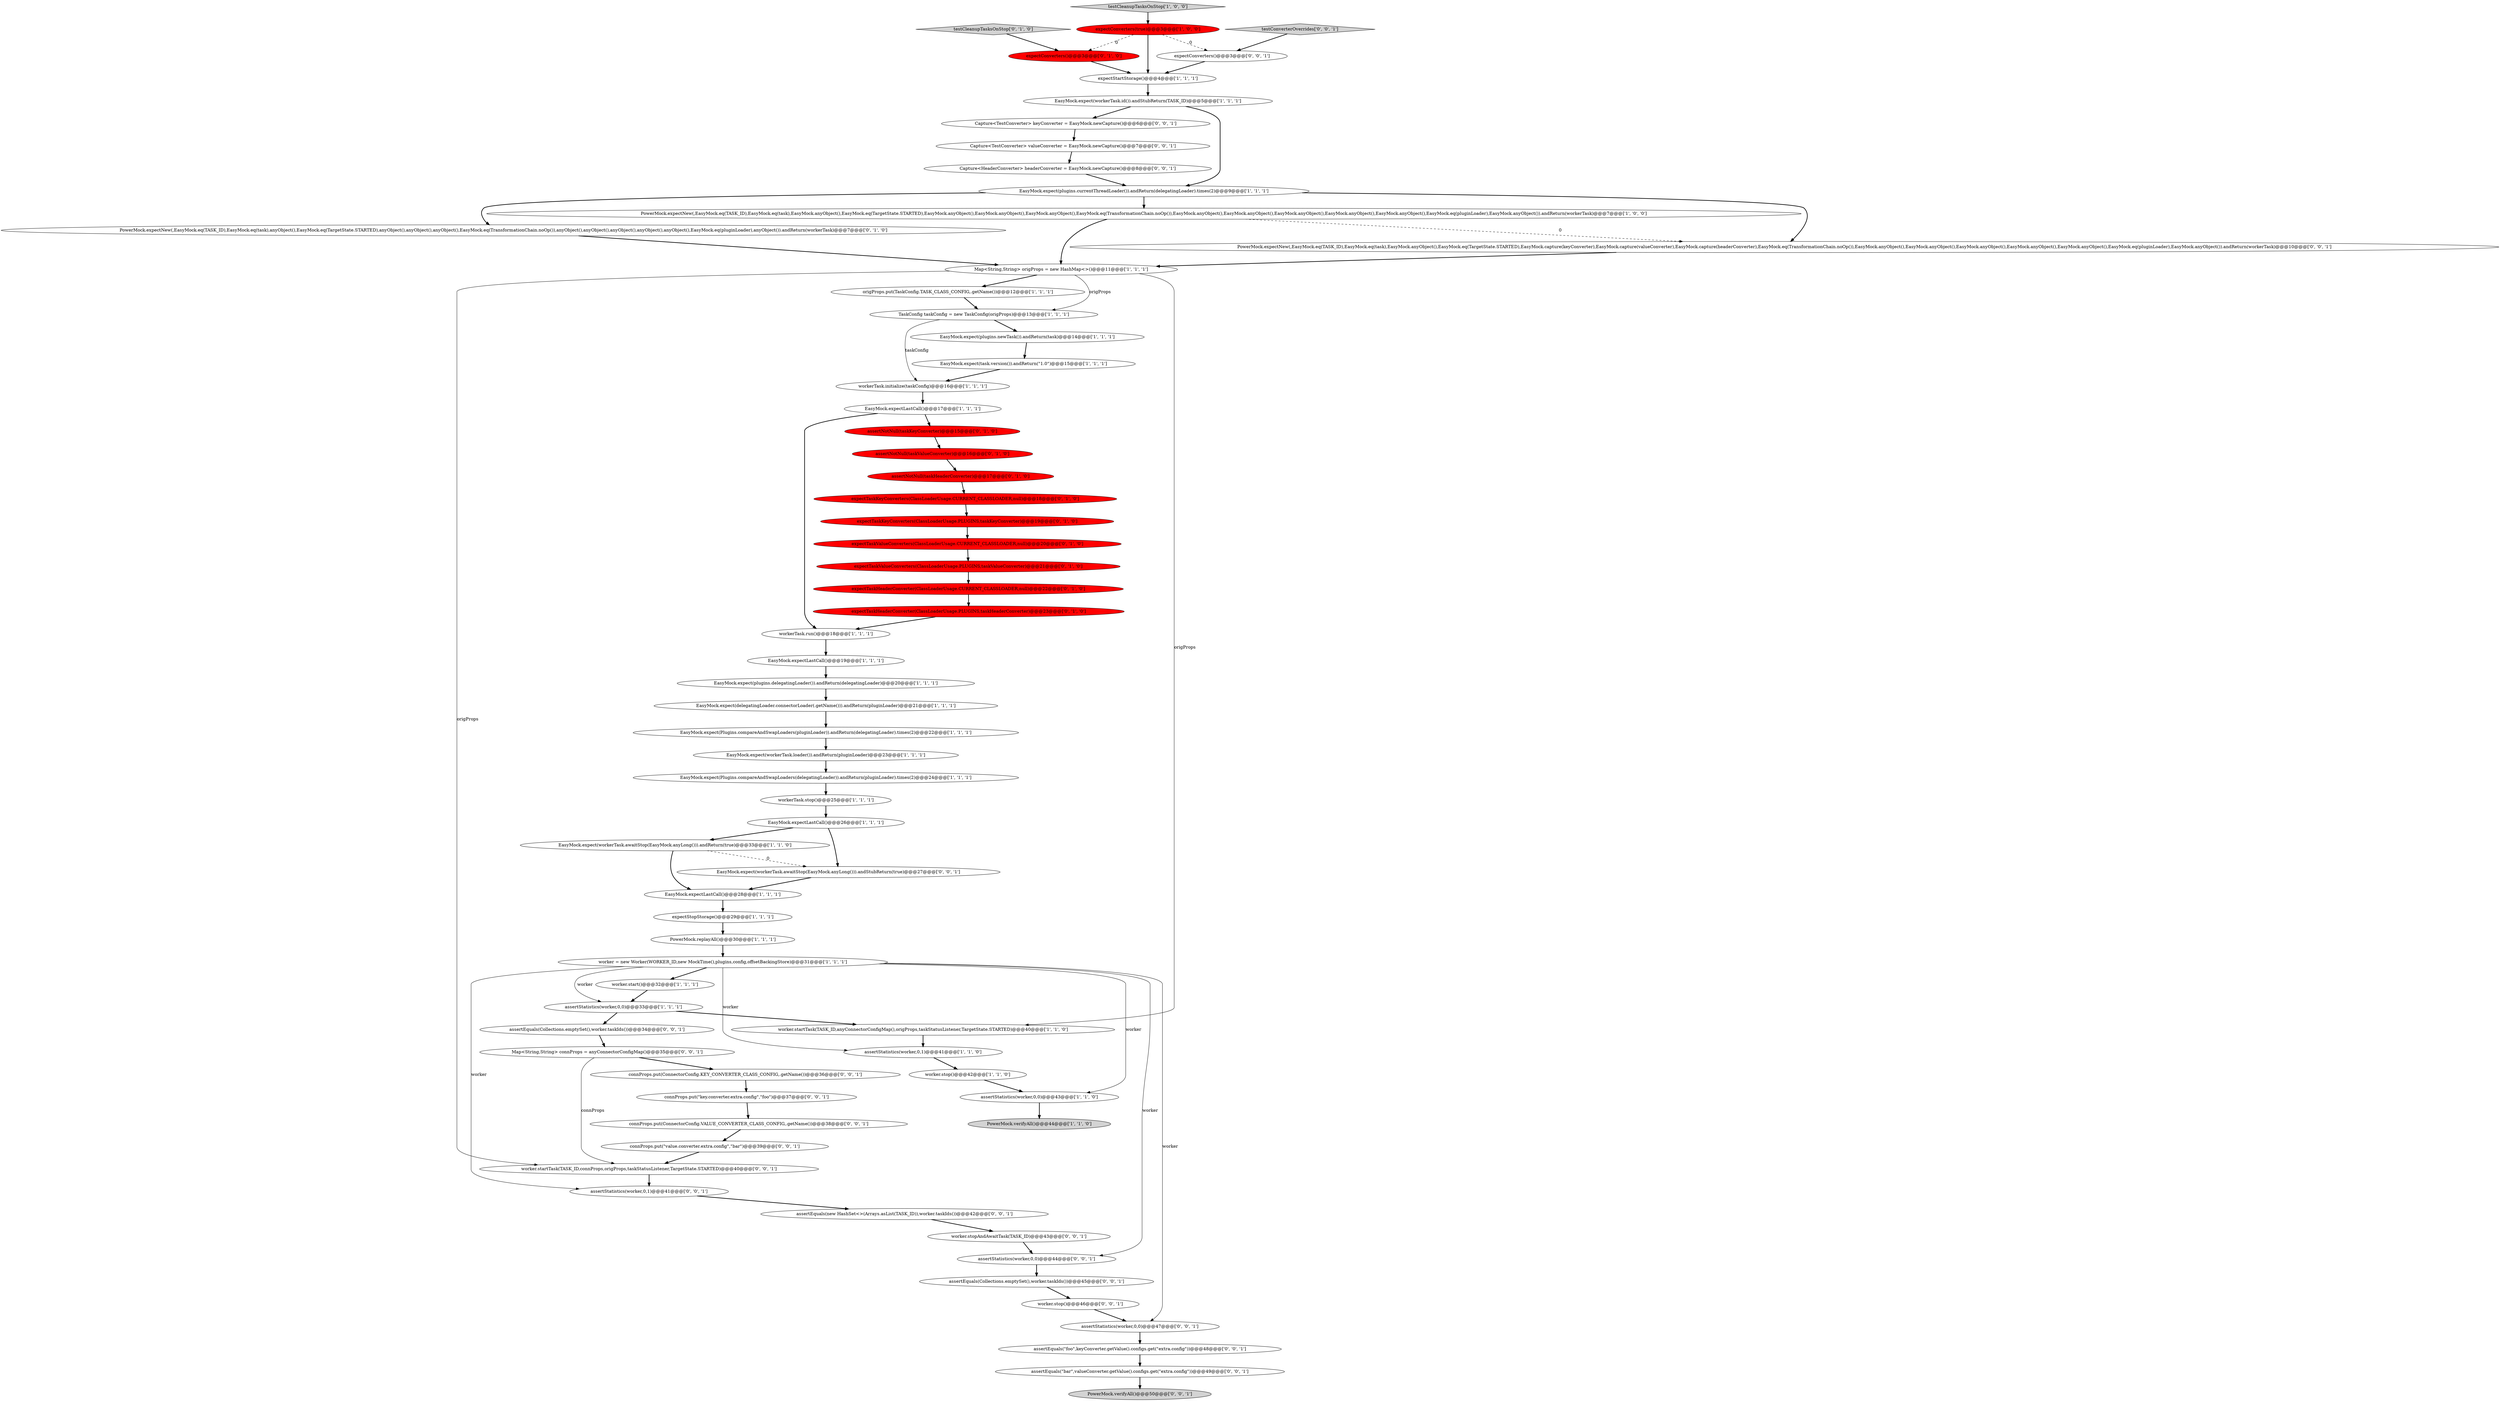 digraph {
4 [style = filled, label = "EasyMock.expect(Plugins.compareAndSwapLoaders(delegatingLoader)).andReturn(pluginLoader).times(2)@@@24@@@['1', '1', '1']", fillcolor = white, shape = ellipse image = "AAA0AAABBB1BBB"];
5 [style = filled, label = "EasyMock.expect(workerTask.awaitStop(EasyMock.anyLong())).andReturn(true)@@@33@@@['1', '1', '0']", fillcolor = white, shape = ellipse image = "AAA0AAABBB1BBB"];
11 [style = filled, label = "EasyMock.expectLastCall()@@@28@@@['1', '1', '1']", fillcolor = white, shape = ellipse image = "AAA0AAABBB1BBB"];
50 [style = filled, label = "connProps.put(\"key.converter.extra.config\",\"foo\")@@@37@@@['0', '0', '1']", fillcolor = white, shape = ellipse image = "AAA0AAABBB3BBB"];
67 [style = filled, label = "assertEquals(\"foo\",keyConverter.getValue().configs.get(\"extra.config\"))@@@48@@@['0', '0', '1']", fillcolor = white, shape = ellipse image = "AAA0AAABBB3BBB"];
25 [style = filled, label = "EasyMock.expectLastCall()@@@17@@@['1', '1', '1']", fillcolor = white, shape = ellipse image = "AAA0AAABBB1BBB"];
46 [style = filled, label = "Capture<TestConverter> valueConverter = EasyMock.newCapture()@@@7@@@['0', '0', '1']", fillcolor = white, shape = ellipse image = "AAA0AAABBB3BBB"];
39 [style = filled, label = "assertNotNull(taskKeyConverter)@@@15@@@['0', '1', '0']", fillcolor = red, shape = ellipse image = "AAA1AAABBB2BBB"];
6 [style = filled, label = "EasyMock.expect(Plugins.compareAndSwapLoaders(pluginLoader)).andReturn(delegatingLoader).times(2)@@@22@@@['1', '1', '1']", fillcolor = white, shape = ellipse image = "AAA0AAABBB1BBB"];
18 [style = filled, label = "assertStatistics(worker,0,1)@@@41@@@['1', '1', '0']", fillcolor = white, shape = ellipse image = "AAA0AAABBB1BBB"];
8 [style = filled, label = "expectStopStorage()@@@29@@@['1', '1', '1']", fillcolor = white, shape = ellipse image = "AAA0AAABBB1BBB"];
7 [style = filled, label = "expectConverters(true)@@@3@@@['1', '0', '0']", fillcolor = red, shape = ellipse image = "AAA1AAABBB1BBB"];
59 [style = filled, label = "PowerMock.verifyAll()@@@50@@@['0', '0', '1']", fillcolor = lightgray, shape = ellipse image = "AAA0AAABBB3BBB"];
12 [style = filled, label = "TaskConfig taskConfig = new TaskConfig(origProps)@@@13@@@['1', '1', '1']", fillcolor = white, shape = ellipse image = "AAA0AAABBB1BBB"];
21 [style = filled, label = "EasyMock.expect(plugins.delegatingLoader()).andReturn(delegatingLoader)@@@20@@@['1', '1', '1']", fillcolor = white, shape = ellipse image = "AAA0AAABBB1BBB"];
32 [style = filled, label = "EasyMock.expect(task.version()).andReturn(\"1.0\")@@@15@@@['1', '1', '1']", fillcolor = white, shape = ellipse image = "AAA0AAABBB1BBB"];
58 [style = filled, label = "expectConverters()@@@3@@@['0', '0', '1']", fillcolor = white, shape = ellipse image = "AAA0AAABBB3BBB"];
64 [style = filled, label = "Capture<HeaderConverter> headerConverter = EasyMock.newCapture()@@@8@@@['0', '0', '1']", fillcolor = white, shape = ellipse image = "AAA0AAABBB3BBB"];
14 [style = filled, label = "EasyMock.expect(workerTask.id()).andStubReturn(TASK_ID)@@@5@@@['1', '1', '1']", fillcolor = white, shape = ellipse image = "AAA0AAABBB1BBB"];
36 [style = filled, label = "PowerMock.expectNew(,EasyMock.eq(TASK_ID),EasyMock.eq(task),anyObject(),EasyMock.eq(TargetState.STARTED),anyObject(),anyObject(),anyObject(),EasyMock.eq(TransformationChain.noOp()),anyObject(),anyObject(),anyObject(),anyObject(),anyObject(),EasyMock.eq(pluginLoader),anyObject()).andReturn(workerTask)@@@7@@@['0', '1', '0']", fillcolor = white, shape = ellipse image = "AAA0AAABBB2BBB"];
54 [style = filled, label = "worker.stop()@@@46@@@['0', '0', '1']", fillcolor = white, shape = ellipse image = "AAA0AAABBB3BBB"];
45 [style = filled, label = "assertNotNull(taskValueConverter)@@@16@@@['0', '1', '0']", fillcolor = red, shape = ellipse image = "AAA1AAABBB2BBB"];
24 [style = filled, label = "worker.start()@@@32@@@['1', '1', '1']", fillcolor = white, shape = ellipse image = "AAA0AAABBB1BBB"];
31 [style = filled, label = "EasyMock.expect(delegatingLoader.connectorLoader(.getName())).andReturn(pluginLoader)@@@21@@@['1', '1', '1']", fillcolor = white, shape = ellipse image = "AAA0AAABBB1BBB"];
49 [style = filled, label = "assertStatistics(worker,0,0)@@@44@@@['0', '0', '1']", fillcolor = white, shape = ellipse image = "AAA0AAABBB3BBB"];
60 [style = filled, label = "connProps.put(ConnectorConfig.KEY_CONVERTER_CLASS_CONFIG,.getName())@@@36@@@['0', '0', '1']", fillcolor = white, shape = ellipse image = "AAA0AAABBB3BBB"];
63 [style = filled, label = "Map<String,String> connProps = anyConnectorConfigMap()@@@35@@@['0', '0', '1']", fillcolor = white, shape = ellipse image = "AAA0AAABBB3BBB"];
62 [style = filled, label = "assertStatistics(worker,0,0)@@@47@@@['0', '0', '1']", fillcolor = white, shape = ellipse image = "AAA0AAABBB3BBB"];
43 [style = filled, label = "expectTaskKeyConverters(ClassLoaderUsage.PLUGINS,taskKeyConverter)@@@19@@@['0', '1', '0']", fillcolor = red, shape = ellipse image = "AAA1AAABBB2BBB"];
55 [style = filled, label = "assertEquals(new HashSet<>(Arrays.asList(TASK_ID)),worker.taskIds())@@@42@@@['0', '0', '1']", fillcolor = white, shape = ellipse image = "AAA0AAABBB3BBB"];
40 [style = filled, label = "expectTaskKeyConverters(ClassLoaderUsage.CURRENT_CLASSLOADER,null)@@@18@@@['0', '1', '0']", fillcolor = red, shape = ellipse image = "AAA1AAABBB2BBB"];
56 [style = filled, label = "assertEquals(Collections.emptySet(),worker.taskIds())@@@45@@@['0', '0', '1']", fillcolor = white, shape = ellipse image = "AAA0AAABBB3BBB"];
13 [style = filled, label = "PowerMock.expectNew(,EasyMock.eq(TASK_ID),EasyMock.eq(task),EasyMock.anyObject(),EasyMock.eq(TargetState.STARTED),EasyMock.anyObject(),EasyMock.anyObject(),EasyMock.anyObject(),EasyMock.eq(TransformationChain.noOp()),EasyMock.anyObject(),EasyMock.anyObject(),EasyMock.anyObject(),EasyMock.anyObject(),EasyMock.anyObject(),EasyMock.eq(pluginLoader),EasyMock.anyObject()).andReturn(workerTask)@@@7@@@['1', '0', '0']", fillcolor = white, shape = ellipse image = "AAA0AAABBB1BBB"];
34 [style = filled, label = "assertNotNull(taskHeaderConverter)@@@17@@@['0', '1', '0']", fillcolor = red, shape = ellipse image = "AAA1AAABBB2BBB"];
66 [style = filled, label = "connProps.put(\"value.converter.extra.config\",\"bar\")@@@39@@@['0', '0', '1']", fillcolor = white, shape = ellipse image = "AAA0AAABBB3BBB"];
57 [style = filled, label = "testConverterOverrides['0', '0', '1']", fillcolor = lightgray, shape = diamond image = "AAA0AAABBB3BBB"];
69 [style = filled, label = "assertEquals(Collections.emptySet(),worker.taskIds())@@@34@@@['0', '0', '1']", fillcolor = white, shape = ellipse image = "AAA0AAABBB3BBB"];
29 [style = filled, label = "worker = new Worker(WORKER_ID,new MockTime(),plugins,config,offsetBackingStore)@@@31@@@['1', '1', '1']", fillcolor = white, shape = ellipse image = "AAA0AAABBB1BBB"];
10 [style = filled, label = "assertStatistics(worker,0,0)@@@43@@@['1', '1', '0']", fillcolor = white, shape = ellipse image = "AAA0AAABBB1BBB"];
15 [style = filled, label = "workerTask.initialize(taskConfig)@@@16@@@['1', '1', '1']", fillcolor = white, shape = ellipse image = "AAA0AAABBB1BBB"];
17 [style = filled, label = "workerTask.run()@@@18@@@['1', '1', '1']", fillcolor = white, shape = ellipse image = "AAA0AAABBB1BBB"];
22 [style = filled, label = "EasyMock.expect(workerTask.loader()).andReturn(pluginLoader)@@@23@@@['1', '1', '1']", fillcolor = white, shape = ellipse image = "AAA0AAABBB1BBB"];
42 [style = filled, label = "testCleanupTasksOnStop['0', '1', '0']", fillcolor = lightgray, shape = diamond image = "AAA0AAABBB2BBB"];
48 [style = filled, label = "worker.stopAndAwaitTask(TASK_ID)@@@43@@@['0', '0', '1']", fillcolor = white, shape = ellipse image = "AAA0AAABBB3BBB"];
1 [style = filled, label = "worker.startTask(TASK_ID,anyConnectorConfigMap(),origProps,taskStatusListener,TargetState.STARTED)@@@40@@@['1', '1', '0']", fillcolor = white, shape = ellipse image = "AAA0AAABBB1BBB"];
68 [style = filled, label = "connProps.put(ConnectorConfig.VALUE_CONVERTER_CLASS_CONFIG,.getName())@@@38@@@['0', '0', '1']", fillcolor = white, shape = ellipse image = "AAA0AAABBB3BBB"];
41 [style = filled, label = "expectTaskHeaderConverter(ClassLoaderUsage.CURRENT_CLASSLOADER,null)@@@22@@@['0', '1', '0']", fillcolor = red, shape = ellipse image = "AAA1AAABBB2BBB"];
16 [style = filled, label = "EasyMock.expect(plugins.currentThreadLoader()).andReturn(delegatingLoader).times(2)@@@9@@@['1', '1', '1']", fillcolor = white, shape = ellipse image = "AAA0AAABBB1BBB"];
19 [style = filled, label = "testCleanupTasksOnStop['1', '0', '0']", fillcolor = lightgray, shape = diamond image = "AAA0AAABBB1BBB"];
30 [style = filled, label = "origProps.put(TaskConfig.TASK_CLASS_CONFIG,.getName())@@@12@@@['1', '1', '1']", fillcolor = white, shape = ellipse image = "AAA0AAABBB1BBB"];
0 [style = filled, label = "EasyMock.expect(plugins.newTask()).andReturn(task)@@@14@@@['1', '1', '1']", fillcolor = white, shape = ellipse image = "AAA0AAABBB1BBB"];
33 [style = filled, label = "assertStatistics(worker,0,0)@@@33@@@['1', '1', '1']", fillcolor = white, shape = ellipse image = "AAA0AAABBB1BBB"];
65 [style = filled, label = "Capture<TestConverter> keyConverter = EasyMock.newCapture()@@@6@@@['0', '0', '1']", fillcolor = white, shape = ellipse image = "AAA0AAABBB3BBB"];
9 [style = filled, label = "Map<String,String> origProps = new HashMap<>()@@@11@@@['1', '1', '1']", fillcolor = white, shape = ellipse image = "AAA0AAABBB1BBB"];
37 [style = filled, label = "expectTaskHeaderConverter(ClassLoaderUsage.PLUGINS,taskHeaderConverter)@@@23@@@['0', '1', '0']", fillcolor = red, shape = ellipse image = "AAA1AAABBB2BBB"];
27 [style = filled, label = "PowerMock.verifyAll()@@@44@@@['1', '1', '0']", fillcolor = lightgray, shape = ellipse image = "AAA0AAABBB1BBB"];
35 [style = filled, label = "expectTaskValueConverters(ClassLoaderUsage.CURRENT_CLASSLOADER,null)@@@20@@@['0', '1', '0']", fillcolor = red, shape = ellipse image = "AAA1AAABBB2BBB"];
47 [style = filled, label = "PowerMock.expectNew(,EasyMock.eq(TASK_ID),EasyMock.eq(task),EasyMock.anyObject(),EasyMock.eq(TargetState.STARTED),EasyMock.capture(keyConverter),EasyMock.capture(valueConverter),EasyMock.capture(headerConverter),EasyMock.eq(TransformationChain.noOp()),EasyMock.anyObject(),EasyMock.anyObject(),EasyMock.anyObject(),EasyMock.anyObject(),EasyMock.anyObject(),EasyMock.eq(pluginLoader),EasyMock.anyObject()).andReturn(workerTask)@@@10@@@['0', '0', '1']", fillcolor = white, shape = ellipse image = "AAA0AAABBB3BBB"];
38 [style = filled, label = "expectTaskValueConverters(ClassLoaderUsage.PLUGINS,taskValueConverter)@@@21@@@['0', '1', '0']", fillcolor = red, shape = ellipse image = "AAA1AAABBB2BBB"];
52 [style = filled, label = "EasyMock.expect(workerTask.awaitStop(EasyMock.anyLong())).andStubReturn(true)@@@27@@@['0', '0', '1']", fillcolor = white, shape = ellipse image = "AAA0AAABBB3BBB"];
20 [style = filled, label = "workerTask.stop()@@@25@@@['1', '1', '1']", fillcolor = white, shape = ellipse image = "AAA0AAABBB1BBB"];
44 [style = filled, label = "expectConverters()@@@3@@@['0', '1', '0']", fillcolor = red, shape = ellipse image = "AAA1AAABBB2BBB"];
2 [style = filled, label = "PowerMock.replayAll()@@@30@@@['1', '1', '1']", fillcolor = white, shape = ellipse image = "AAA0AAABBB1BBB"];
51 [style = filled, label = "assertEquals(\"bar\",valueConverter.getValue().configs.get(\"extra.config\"))@@@49@@@['0', '0', '1']", fillcolor = white, shape = ellipse image = "AAA0AAABBB3BBB"];
53 [style = filled, label = "worker.startTask(TASK_ID,connProps,origProps,taskStatusListener,TargetState.STARTED)@@@40@@@['0', '0', '1']", fillcolor = white, shape = ellipse image = "AAA0AAABBB3BBB"];
3 [style = filled, label = "EasyMock.expectLastCall()@@@19@@@['1', '1', '1']", fillcolor = white, shape = ellipse image = "AAA0AAABBB1BBB"];
61 [style = filled, label = "assertStatistics(worker,0,1)@@@41@@@['0', '0', '1']", fillcolor = white, shape = ellipse image = "AAA0AAABBB3BBB"];
23 [style = filled, label = "worker.stop()@@@42@@@['1', '1', '0']", fillcolor = white, shape = ellipse image = "AAA0AAABBB1BBB"];
26 [style = filled, label = "EasyMock.expectLastCall()@@@26@@@['1', '1', '1']", fillcolor = white, shape = ellipse image = "AAA0AAABBB1BBB"];
28 [style = filled, label = "expectStartStorage()@@@4@@@['1', '1', '1']", fillcolor = white, shape = ellipse image = "AAA0AAABBB1BBB"];
58->28 [style = bold, label=""];
47->9 [style = bold, label=""];
29->18 [style = solid, label="worker"];
6->22 [style = bold, label=""];
15->25 [style = bold, label=""];
20->26 [style = bold, label=""];
68->66 [style = bold, label=""];
14->65 [style = bold, label=""];
60->50 [style = bold, label=""];
38->41 [style = bold, label=""];
57->58 [style = bold, label=""];
64->16 [style = bold, label=""];
28->14 [style = bold, label=""];
56->54 [style = bold, label=""];
62->67 [style = bold, label=""];
22->4 [style = bold, label=""];
29->33 [style = solid, label="worker"];
55->48 [style = bold, label=""];
9->12 [style = solid, label="origProps"];
21->31 [style = bold, label=""];
42->44 [style = bold, label=""];
31->6 [style = bold, label=""];
43->35 [style = bold, label=""];
50->68 [style = bold, label=""];
49->56 [style = bold, label=""];
7->44 [style = dashed, label="0"];
35->38 [style = bold, label=""];
14->16 [style = bold, label=""];
48->49 [style = bold, label=""];
36->9 [style = bold, label=""];
9->1 [style = solid, label="origProps"];
41->37 [style = bold, label=""];
7->58 [style = dashed, label="0"];
54->62 [style = bold, label=""];
39->45 [style = bold, label=""];
61->55 [style = bold, label=""];
12->15 [style = solid, label="taskConfig"];
23->10 [style = bold, label=""];
29->49 [style = solid, label="worker"];
11->8 [style = bold, label=""];
67->51 [style = bold, label=""];
5->11 [style = bold, label=""];
5->52 [style = dashed, label="0"];
65->46 [style = bold, label=""];
16->36 [style = bold, label=""];
16->13 [style = bold, label=""];
25->39 [style = bold, label=""];
18->23 [style = bold, label=""];
34->40 [style = bold, label=""];
29->10 [style = solid, label="worker"];
25->17 [style = bold, label=""];
29->61 [style = solid, label="worker"];
24->33 [style = bold, label=""];
26->52 [style = bold, label=""];
30->12 [style = bold, label=""];
63->60 [style = bold, label=""];
7->28 [style = bold, label=""];
8->2 [style = bold, label=""];
4->20 [style = bold, label=""];
17->3 [style = bold, label=""];
33->69 [style = bold, label=""];
3->21 [style = bold, label=""];
13->9 [style = bold, label=""];
40->43 [style = bold, label=""];
0->32 [style = bold, label=""];
52->11 [style = bold, label=""];
53->61 [style = bold, label=""];
66->53 [style = bold, label=""];
46->64 [style = bold, label=""];
26->5 [style = bold, label=""];
10->27 [style = bold, label=""];
16->47 [style = bold, label=""];
37->17 [style = bold, label=""];
29->62 [style = solid, label="worker"];
1->18 [style = bold, label=""];
9->30 [style = bold, label=""];
33->1 [style = bold, label=""];
12->0 [style = bold, label=""];
51->59 [style = bold, label=""];
44->28 [style = bold, label=""];
9->53 [style = solid, label="origProps"];
63->53 [style = solid, label="connProps"];
32->15 [style = bold, label=""];
13->47 [style = dashed, label="0"];
2->29 [style = bold, label=""];
29->24 [style = bold, label=""];
19->7 [style = bold, label=""];
45->34 [style = bold, label=""];
69->63 [style = bold, label=""];
}
